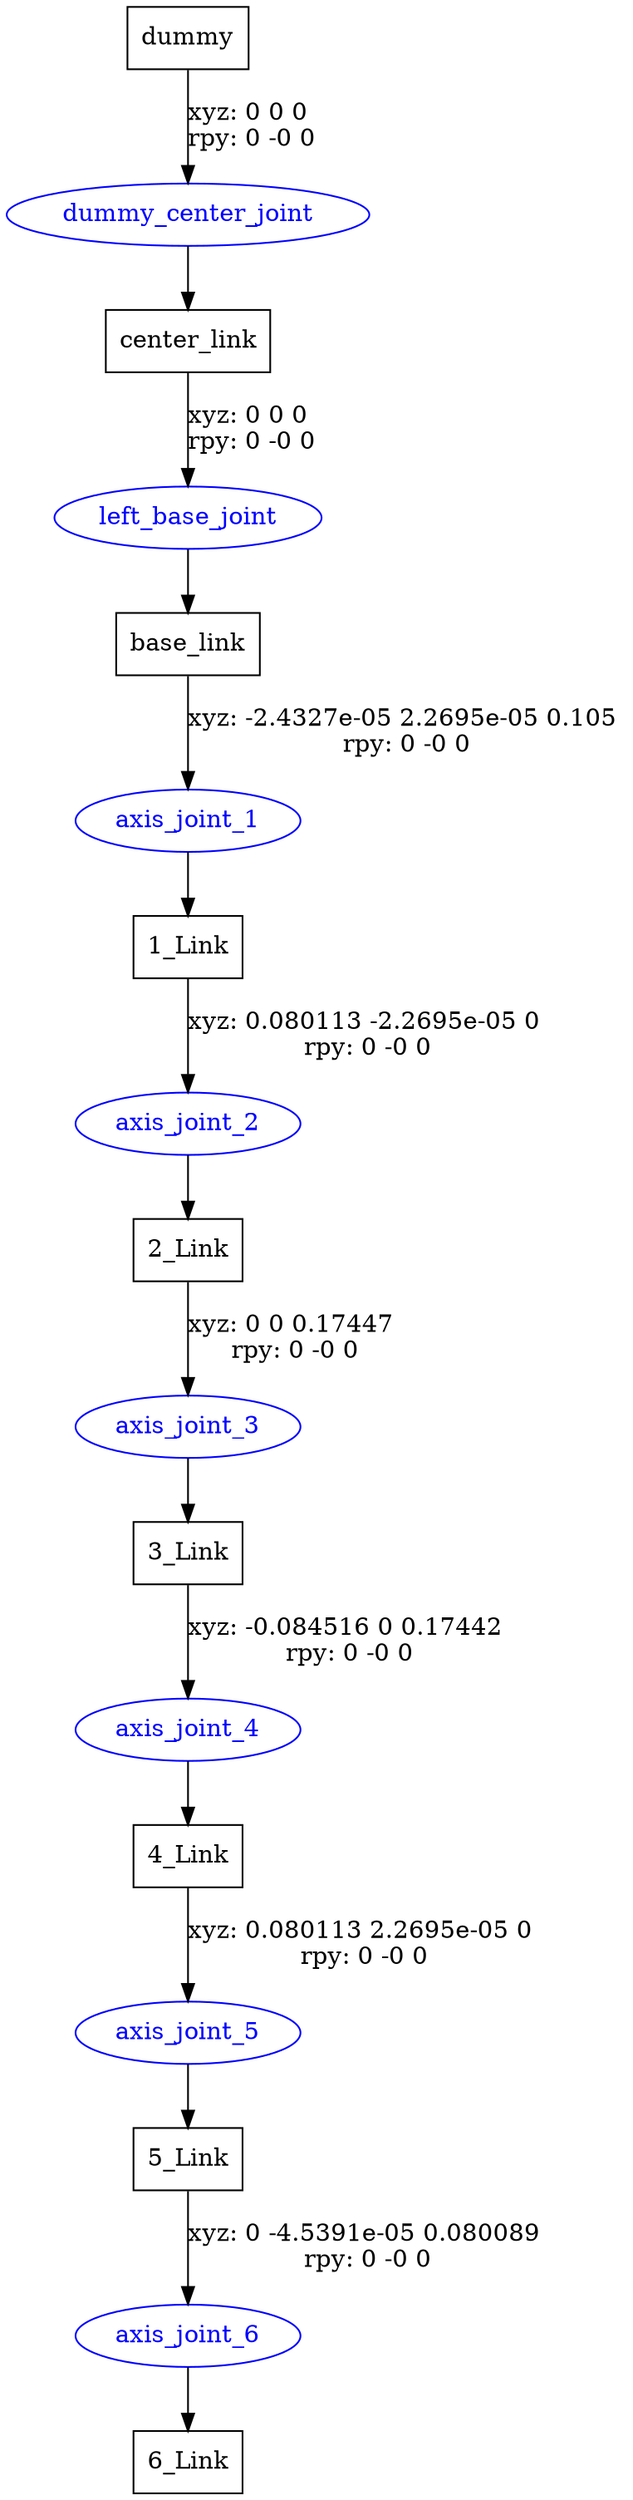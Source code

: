 digraph G {
node [shape=box];
"dummy" [label="dummy"];
"center_link" [label="center_link"];
"base_link" [label="base_link"];
"1_Link" [label="1_Link"];
"2_Link" [label="2_Link"];
"3_Link" [label="3_Link"];
"4_Link" [label="4_Link"];
"5_Link" [label="5_Link"];
"6_Link" [label="6_Link"];
node [shape=ellipse, color=blue, fontcolor=blue];
"dummy" -> "dummy_center_joint" [label="xyz: 0 0 0 \nrpy: 0 -0 0"]
"dummy_center_joint" -> "center_link"
"center_link" -> "left_base_joint" [label="xyz: 0 0 0 \nrpy: 0 -0 0"]
"left_base_joint" -> "base_link"
"base_link" -> "axis_joint_1" [label="xyz: -2.4327e-05 2.2695e-05 0.105 \nrpy: 0 -0 0"]
"axis_joint_1" -> "1_Link"
"1_Link" -> "axis_joint_2" [label="xyz: 0.080113 -2.2695e-05 0 \nrpy: 0 -0 0"]
"axis_joint_2" -> "2_Link"
"2_Link" -> "axis_joint_3" [label="xyz: 0 0 0.17447 \nrpy: 0 -0 0"]
"axis_joint_3" -> "3_Link"
"3_Link" -> "axis_joint_4" [label="xyz: -0.084516 0 0.17442 \nrpy: 0 -0 0"]
"axis_joint_4" -> "4_Link"
"4_Link" -> "axis_joint_5" [label="xyz: 0.080113 2.2695e-05 0 \nrpy: 0 -0 0"]
"axis_joint_5" -> "5_Link"
"5_Link" -> "axis_joint_6" [label="xyz: 0 -4.5391e-05 0.080089 \nrpy: 0 -0 0"]
"axis_joint_6" -> "6_Link"
}
